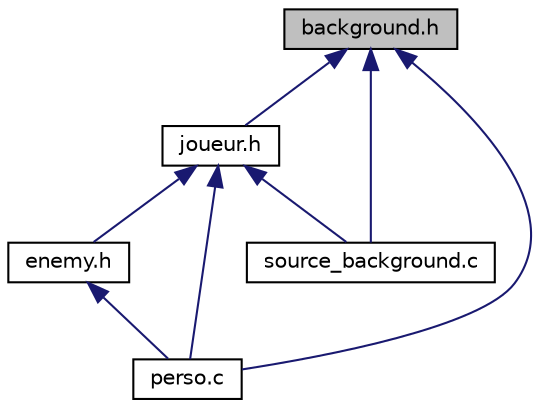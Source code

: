 digraph "background.h"
{
 // LATEX_PDF_SIZE
  edge [fontname="Helvetica",fontsize="10",labelfontname="Helvetica",labelfontsize="10"];
  node [fontname="Helvetica",fontsize="10",shape=record];
  Node1 [label="background.h",height=0.2,width=0.4,color="black", fillcolor="grey75", style="filled", fontcolor="black",tooltip="Ce fichier représente les différentes fonctions et structures afin d'en intégrer dans le jeu."];
  Node1 -> Node2 [dir="back",color="midnightblue",fontsize="10",style="solid",fontname="Helvetica"];
  Node2 [label="joueur.h",height=0.2,width=0.4,color="black", fillcolor="white", style="filled",URL="$joueur_8h_source.html",tooltip=" "];
  Node2 -> Node3 [dir="back",color="midnightblue",fontsize="10",style="solid",fontname="Helvetica"];
  Node3 [label="enemy.h",height=0.2,width=0.4,color="black", fillcolor="white", style="filled",URL="$enemy_8h_source.html",tooltip=" "];
  Node3 -> Node4 [dir="back",color="midnightblue",fontsize="10",style="solid",fontname="Helvetica"];
  Node4 [label="perso.c",height=0.2,width=0.4,color="black", fillcolor="white", style="filled",URL="$perso_8c.html",tooltip="Ce fichier représente le gameloop du notre jeu vidéo Shadow Forge."];
  Node2 -> Node4 [dir="back",color="midnightblue",fontsize="10",style="solid",fontname="Helvetica"];
  Node2 -> Node5 [dir="back",color="midnightblue",fontsize="10",style="solid",fontname="Helvetica"];
  Node5 [label="source_background.c",height=0.2,width=0.4,color="black", fillcolor="white", style="filled",URL="$source__background_8c.html",tooltip="Ce fichier représente les implémentations des fonctions définies dans background.h."];
  Node1 -> Node4 [dir="back",color="midnightblue",fontsize="10",style="solid",fontname="Helvetica"];
  Node1 -> Node5 [dir="back",color="midnightblue",fontsize="10",style="solid",fontname="Helvetica"];
}
